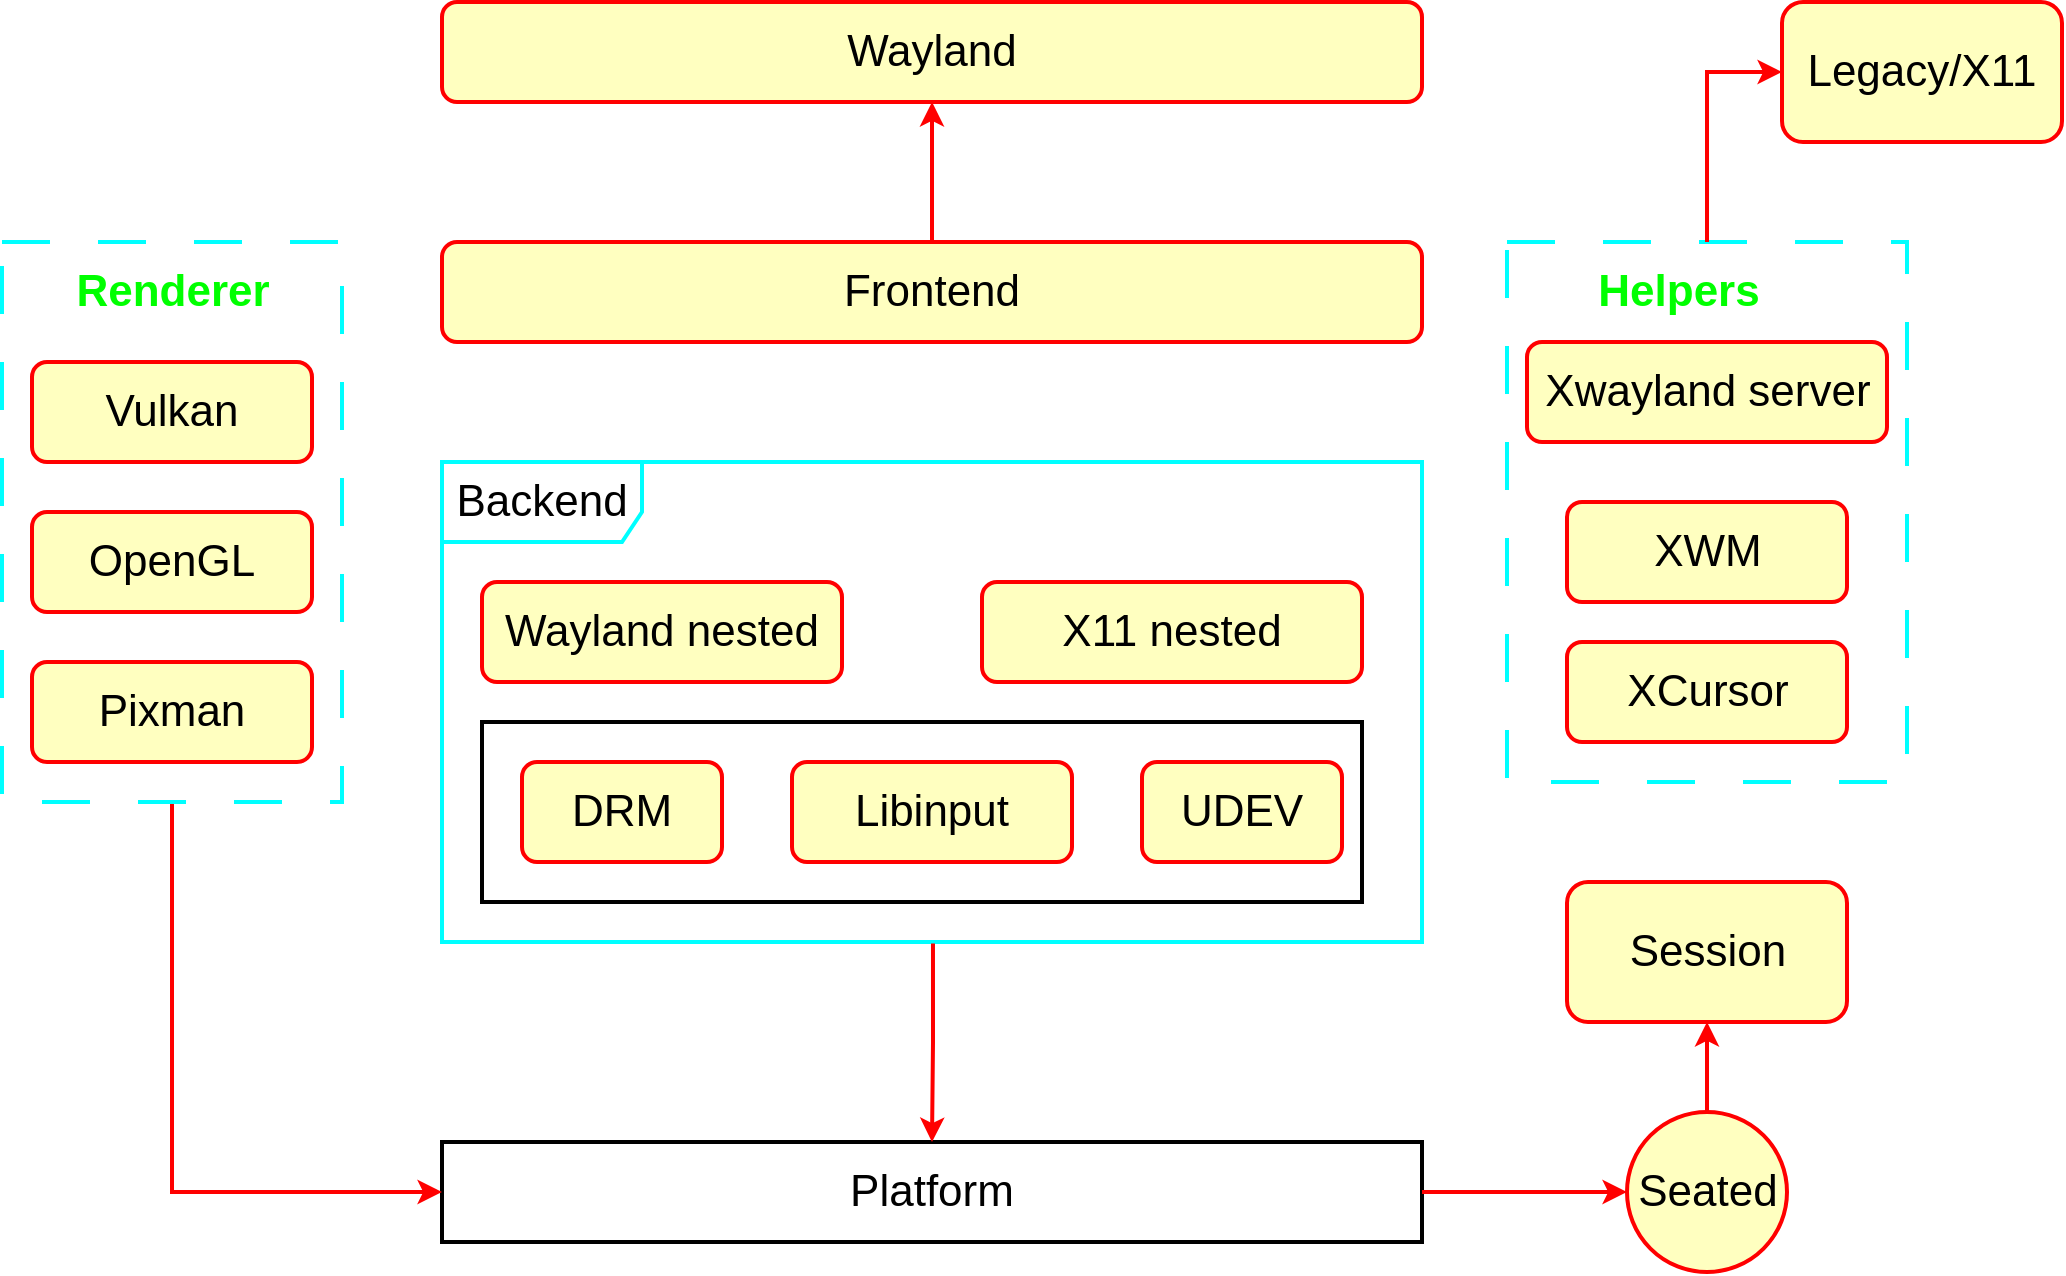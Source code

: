 <mxfile version="21.6.5" type="device">
  <diagram name="Page-1" id="58cdce13-f638-feb5-8d6f-7d28b1aa9fa0">
    <mxGraphModel dx="1434" dy="949" grid="1" gridSize="10" guides="1" tooltips="1" connect="1" arrows="1" fold="1" page="1" pageScale="1" pageWidth="1100" pageHeight="850" background="none" math="0" shadow="0">
      <root>
        <mxCell id="0" />
        <mxCell id="1" parent="0" />
        <mxCell id="x3ULWK2paoiCo0BF2PzE-17" value="" style="html=1;whiteSpace=wrap;fillColor=none;strokeWidth=2;" parent="1" vertex="1">
          <mxGeometry x="290" y="480" width="440" height="90" as="geometry" />
        </mxCell>
        <mxCell id="x3ULWK2paoiCo0BF2PzE-1" value="&lt;font style=&quot;font-size: 22px;&quot;&gt;Wayland&lt;/font&gt;" style="html=1;whiteSpace=wrap;rounded=1;fillColor=#FFFFC0;strokeColor=#FF0000;strokeWidth=2;" parent="1" vertex="1">
          <mxGeometry x="270" y="120" width="490" height="50" as="geometry" />
        </mxCell>
        <mxCell id="x3ULWK2paoiCo0BF2PzE-4" value="" style="edgeStyle=orthogonalEdgeStyle;rounded=0;orthogonalLoop=1;jettySize=auto;html=1;strokeColor=#FF0000;strokeWidth=2;" parent="1" source="x3ULWK2paoiCo0BF2PzE-2" target="x3ULWK2paoiCo0BF2PzE-1" edge="1">
          <mxGeometry relative="1" as="geometry" />
        </mxCell>
        <mxCell id="x3ULWK2paoiCo0BF2PzE-2" value="&lt;font style=&quot;font-size: 22px;&quot;&gt;Frontend&lt;/font&gt;" style="html=1;whiteSpace=wrap;rounded=1;fillColor=#FFFFC0;strokeColor=#FF0000;strokeWidth=2;" parent="1" vertex="1">
          <mxGeometry x="270" y="240" width="490" height="50" as="geometry" />
        </mxCell>
        <mxCell id="x3ULWK2paoiCo0BF2PzE-5" value="&lt;font style=&quot;font-size: 22px;&quot;&gt;Backend&lt;/font&gt;" style="shape=umlFrame;whiteSpace=wrap;html=1;pointerEvents=0;width=100;height=40;strokeColor=#00FFFF;strokeWidth=2;" parent="1" vertex="1">
          <mxGeometry x="270" y="350" width="490" height="240" as="geometry" />
        </mxCell>
        <mxCell id="x3ULWK2paoiCo0BF2PzE-6" value="&lt;font style=&quot;font-size: 22px;&quot;&gt;Wayland nested&lt;br&gt;&lt;/font&gt;" style="html=1;whiteSpace=wrap;rounded=1;fillColor=#FFFFC0;strokeColor=#FF0000;strokeWidth=2;" parent="1" vertex="1">
          <mxGeometry x="290" y="410" width="180" height="50" as="geometry" />
        </mxCell>
        <mxCell id="x3ULWK2paoiCo0BF2PzE-7" value="&lt;font style=&quot;font-size: 22px;&quot;&gt;X11 nested&lt;br&gt;&lt;/font&gt;" style="html=1;whiteSpace=wrap;rounded=1;fillColor=#FFFFC0;strokeColor=#FF0000;strokeWidth=2;" parent="1" vertex="1">
          <mxGeometry x="540" y="410" width="190" height="50" as="geometry" />
        </mxCell>
        <mxCell id="x3ULWK2paoiCo0BF2PzE-8" value="&lt;font style=&quot;font-size: 22px;&quot;&gt;Platform&lt;/font&gt;" style="html=1;whiteSpace=wrap;strokeWidth=2;" parent="1" vertex="1">
          <mxGeometry x="270" y="690" width="490" height="50" as="geometry" />
        </mxCell>
        <mxCell id="x3ULWK2paoiCo0BF2PzE-14" style="edgeStyle=orthogonalEdgeStyle;rounded=0;orthogonalLoop=1;jettySize=auto;html=1;exitX=0.5;exitY=1;exitDx=0;exitDy=0;entryX=0;entryY=0.5;entryDx=0;entryDy=0;strokeColor=#FF0000;strokeWidth=2;" parent="1" source="x3ULWK2paoiCo0BF2PzE-9" target="x3ULWK2paoiCo0BF2PzE-8" edge="1">
          <mxGeometry relative="1" as="geometry" />
        </mxCell>
        <mxCell id="x3ULWK2paoiCo0BF2PzE-9" value="" style="html=1;whiteSpace=wrap;dashed=1;dashPattern=12 12;fillColor=none;strokeColor=#00FFFF;strokeWidth=2;" parent="1" vertex="1">
          <mxGeometry x="50" y="240" width="170" height="280" as="geometry" />
        </mxCell>
        <mxCell id="x3ULWK2paoiCo0BF2PzE-10" value="&lt;font color=&quot;#00ff00&quot; style=&quot;font-size: 22px;&quot;&gt;Renderer&lt;/font&gt;" style="text;align=center;fontStyle=1;verticalAlign=middle;spacingLeft=3;spacingRight=3;strokeColor=none;rotatable=0;points=[[0,0.5],[1,0.5]];portConstraint=eastwest;html=1;strokeWidth=2;" parent="1" vertex="1">
          <mxGeometry x="95" y="252" width="80" height="26" as="geometry" />
        </mxCell>
        <mxCell id="x3ULWK2paoiCo0BF2PzE-11" value="&lt;font style=&quot;font-size: 22px;&quot;&gt;Vulkan&lt;br&gt;&lt;/font&gt;" style="html=1;whiteSpace=wrap;rounded=1;fillColor=#FFFFC0;strokeColor=#FF0000;strokeWidth=2;" parent="1" vertex="1">
          <mxGeometry x="65" y="300" width="140" height="50" as="geometry" />
        </mxCell>
        <mxCell id="x3ULWK2paoiCo0BF2PzE-12" value="&lt;font style=&quot;font-size: 22px;&quot;&gt;OpenGL&lt;br&gt;&lt;/font&gt;" style="html=1;whiteSpace=wrap;rounded=1;fillColor=#FFFFC0;strokeColor=#FF0000;strokeWidth=2;" parent="1" vertex="1">
          <mxGeometry x="65" y="375" width="140" height="50" as="geometry" />
        </mxCell>
        <mxCell id="x3ULWK2paoiCo0BF2PzE-13" value="&lt;font style=&quot;font-size: 22px;&quot;&gt;Pixman&lt;br&gt;&lt;/font&gt;" style="html=1;whiteSpace=wrap;rounded=1;fillColor=#FFFFC0;strokeColor=#FF0000;strokeWidth=2;" parent="1" vertex="1">
          <mxGeometry x="65" y="450" width="140" height="50" as="geometry" />
        </mxCell>
        <mxCell id="x3ULWK2paoiCo0BF2PzE-15" value="&lt;font style=&quot;font-size: 22px;&quot;&gt;DRM&lt;br&gt;&lt;/font&gt;" style="html=1;whiteSpace=wrap;rounded=1;fillColor=#FFFFC0;strokeColor=#FF0000;strokeWidth=2;" parent="1" vertex="1">
          <mxGeometry x="310" y="500" width="100" height="50" as="geometry" />
        </mxCell>
        <mxCell id="x3ULWK2paoiCo0BF2PzE-16" value="&lt;font style=&quot;font-size: 22px;&quot;&gt;Libinput&lt;br&gt;&lt;/font&gt;" style="html=1;whiteSpace=wrap;rounded=1;fillColor=#FFFFC0;strokeColor=#FF0000;strokeWidth=2;" parent="1" vertex="1">
          <mxGeometry x="445" y="500" width="140" height="50" as="geometry" />
        </mxCell>
        <mxCell id="x3ULWK2paoiCo0BF2PzE-18" style="edgeStyle=orthogonalEdgeStyle;rounded=0;orthogonalLoop=1;jettySize=auto;html=1;exitX=0.501;exitY=1.003;exitDx=0;exitDy=0;entryX=0.5;entryY=0;entryDx=0;entryDy=0;strokeColor=#FF0000;exitPerimeter=0;strokeWidth=2;" parent="1" source="x3ULWK2paoiCo0BF2PzE-5" target="x3ULWK2paoiCo0BF2PzE-8" edge="1">
          <mxGeometry relative="1" as="geometry">
            <mxPoint x="145" y="600" as="sourcePoint" />
            <mxPoint x="280" y="725" as="targetPoint" />
          </mxGeometry>
        </mxCell>
        <mxCell id="x3ULWK2paoiCo0BF2PzE-24" value="" style="html=1;whiteSpace=wrap;dashed=1;dashPattern=12 12;fillColor=none;strokeColor=#00FFFF;strokeWidth=2;" parent="1" vertex="1">
          <mxGeometry x="802.5" y="240" width="200" height="270" as="geometry" />
        </mxCell>
        <mxCell id="x3ULWK2paoiCo0BF2PzE-25" value="&lt;font color=&quot;#00ff00&quot; style=&quot;font-size: 22px;&quot;&gt;Helpers&lt;/font&gt;" style="text;align=center;fontStyle=1;verticalAlign=middle;spacingLeft=3;spacingRight=3;strokeColor=none;rotatable=0;points=[[0,0.5],[1,0.5]];portConstraint=eastwest;html=1;strokeWidth=2;" parent="1" vertex="1">
          <mxGeometry x="847.5" y="252" width="80" height="26" as="geometry" />
        </mxCell>
        <mxCell id="x3ULWK2paoiCo0BF2PzE-27" value="&lt;font style=&quot;font-size: 22px;&quot;&gt;XWM&lt;br&gt;&lt;/font&gt;" style="html=1;whiteSpace=wrap;rounded=1;fillColor=#FFFFC0;strokeColor=#FF0000;strokeWidth=2;" parent="1" vertex="1">
          <mxGeometry x="832.5" y="370" width="140" height="50" as="geometry" />
        </mxCell>
        <mxCell id="x3ULWK2paoiCo0BF2PzE-28" value="&lt;font style=&quot;font-size: 22px;&quot;&gt;XCursor&lt;br&gt;&lt;/font&gt;" style="html=1;whiteSpace=wrap;rounded=1;fillColor=#FFFFC0;strokeColor=#FF0000;strokeWidth=2;" parent="1" vertex="1">
          <mxGeometry x="832.5" y="440" width="140" height="50" as="geometry" />
        </mxCell>
        <mxCell id="x3ULWK2paoiCo0BF2PzE-29" value="&lt;font style=&quot;font-size: 22px;&quot;&gt;Legacy/X11&lt;br&gt;&lt;/font&gt;" style="html=1;whiteSpace=wrap;rounded=1;fillColor=#FFFFC0;strokeColor=#FF0000;strokeWidth=2;" parent="1" vertex="1">
          <mxGeometry x="940" y="120" width="140" height="70" as="geometry" />
        </mxCell>
        <mxCell id="x3ULWK2paoiCo0BF2PzE-30" style="edgeStyle=orthogonalEdgeStyle;rounded=0;orthogonalLoop=1;jettySize=auto;html=1;exitX=0.5;exitY=0;exitDx=0;exitDy=0;entryX=0;entryY=0.5;entryDx=0;entryDy=0;strokeColor=#FF0000;strokeWidth=2;" parent="1" source="x3ULWK2paoiCo0BF2PzE-24" target="x3ULWK2paoiCo0BF2PzE-29" edge="1">
          <mxGeometry relative="1" as="geometry">
            <mxPoint x="-135" y="600" as="sourcePoint" />
            <mxPoint y="725" as="targetPoint" />
          </mxGeometry>
        </mxCell>
        <mxCell id="x3ULWK2paoiCo0BF2PzE-31" value="&lt;font style=&quot;font-size: 22px;&quot;&gt;Session&lt;br&gt;&lt;/font&gt;" style="html=1;whiteSpace=wrap;rounded=1;fillColor=#FFFFC0;strokeColor=#FF0000;strokeWidth=2;" parent="1" vertex="1">
          <mxGeometry x="832.5" y="560" width="140" height="70" as="geometry" />
        </mxCell>
        <mxCell id="x3ULWK2paoiCo0BF2PzE-32" value="&lt;font style=&quot;font-size: 22px;&quot;&gt;Seated&lt;br&gt;&lt;/font&gt;" style="html=1;whiteSpace=wrap;rounded=1;fillColor=#FFFFC0;strokeColor=#FF0000;arcSize=80;strokeWidth=2;" parent="1" vertex="1">
          <mxGeometry x="862.5" y="675" width="80" height="80" as="geometry" />
        </mxCell>
        <mxCell id="x3ULWK2paoiCo0BF2PzE-33" value="" style="edgeStyle=orthogonalEdgeStyle;rounded=0;orthogonalLoop=1;jettySize=auto;html=1;strokeColor=#FF0000;exitX=1;exitY=0.5;exitDx=0;exitDy=0;entryX=0;entryY=0.5;entryDx=0;entryDy=0;strokeWidth=2;" parent="1" source="x3ULWK2paoiCo0BF2PzE-8" target="x3ULWK2paoiCo0BF2PzE-32" edge="1">
          <mxGeometry relative="1" as="geometry">
            <mxPoint x="610" y="250" as="sourcePoint" />
            <mxPoint x="610" y="180" as="targetPoint" />
          </mxGeometry>
        </mxCell>
        <mxCell id="x3ULWK2paoiCo0BF2PzE-34" value="" style="edgeStyle=orthogonalEdgeStyle;rounded=0;orthogonalLoop=1;jettySize=auto;html=1;strokeColor=#FF0000;exitX=0.5;exitY=0;exitDx=0;exitDy=0;entryX=0.5;entryY=1;entryDx=0;entryDy=0;strokeWidth=2;" parent="1" source="x3ULWK2paoiCo0BF2PzE-32" target="x3ULWK2paoiCo0BF2PzE-31" edge="1">
          <mxGeometry relative="1" as="geometry">
            <mxPoint x="747.5" y="725" as="sourcePoint" />
            <mxPoint x="872.5" y="725" as="targetPoint" />
          </mxGeometry>
        </mxCell>
        <mxCell id="VNGMJhZ0ID7hN-Oycscr-2" value="&lt;font style=&quot;font-size: 22px;&quot;&gt;UDEV&lt;br&gt;&lt;/font&gt;" style="html=1;whiteSpace=wrap;rounded=1;fillColor=#FFFFC0;strokeColor=#FF0000;strokeWidth=2;" parent="1" vertex="1">
          <mxGeometry x="620" y="500" width="100" height="50" as="geometry" />
        </mxCell>
        <mxCell id="JvsGo0XPO_9OM0kWkC_k-1" value="&lt;font style=&quot;font-size: 22px;&quot;&gt;Xwayland server&lt;br&gt;&lt;/font&gt;" style="html=1;whiteSpace=wrap;rounded=1;fillColor=#FFFFC0;strokeColor=#FF0000;strokeWidth=2;" parent="1" vertex="1">
          <mxGeometry x="812.5" y="290" width="180" height="50" as="geometry" />
        </mxCell>
      </root>
    </mxGraphModel>
  </diagram>
</mxfile>
